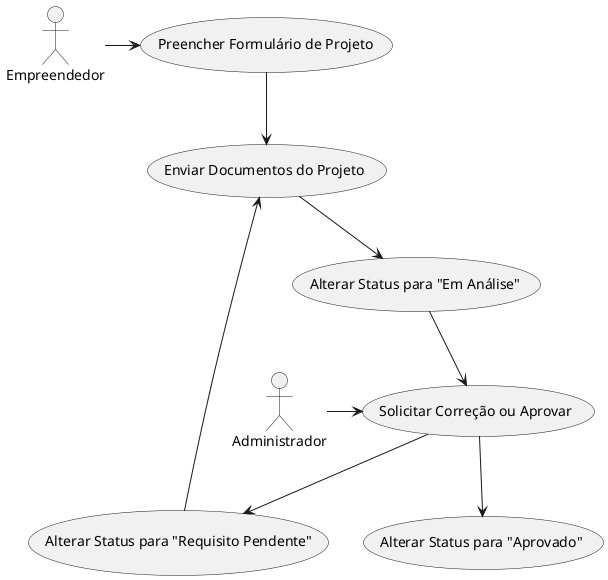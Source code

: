 @startuml
actor Empreendedor as EMP
actor Administrador as ADM

EMP -> (Preencher Formulário de Projeto)
(Preencher Formulário de Projeto) --> (Enviar Documentos do Projeto)
(Enviar Documentos do Projeto) --> (Alterar Status para "Em Análise")

(Alterar Status para "Em Análise") --> (Solicitar Correção ou Aprovar)

ADM -> (Solicitar Correção ou Aprovar)
(Solicitar Correção ou Aprovar) --> (Alterar Status para "Requisito Pendente")
(Solicitar Correção ou Aprovar) --> (Alterar Status para "Aprovado")

(Alterar Status para "Requisito Pendente") -> (Enviar Documentos do Projeto)
@enduml
